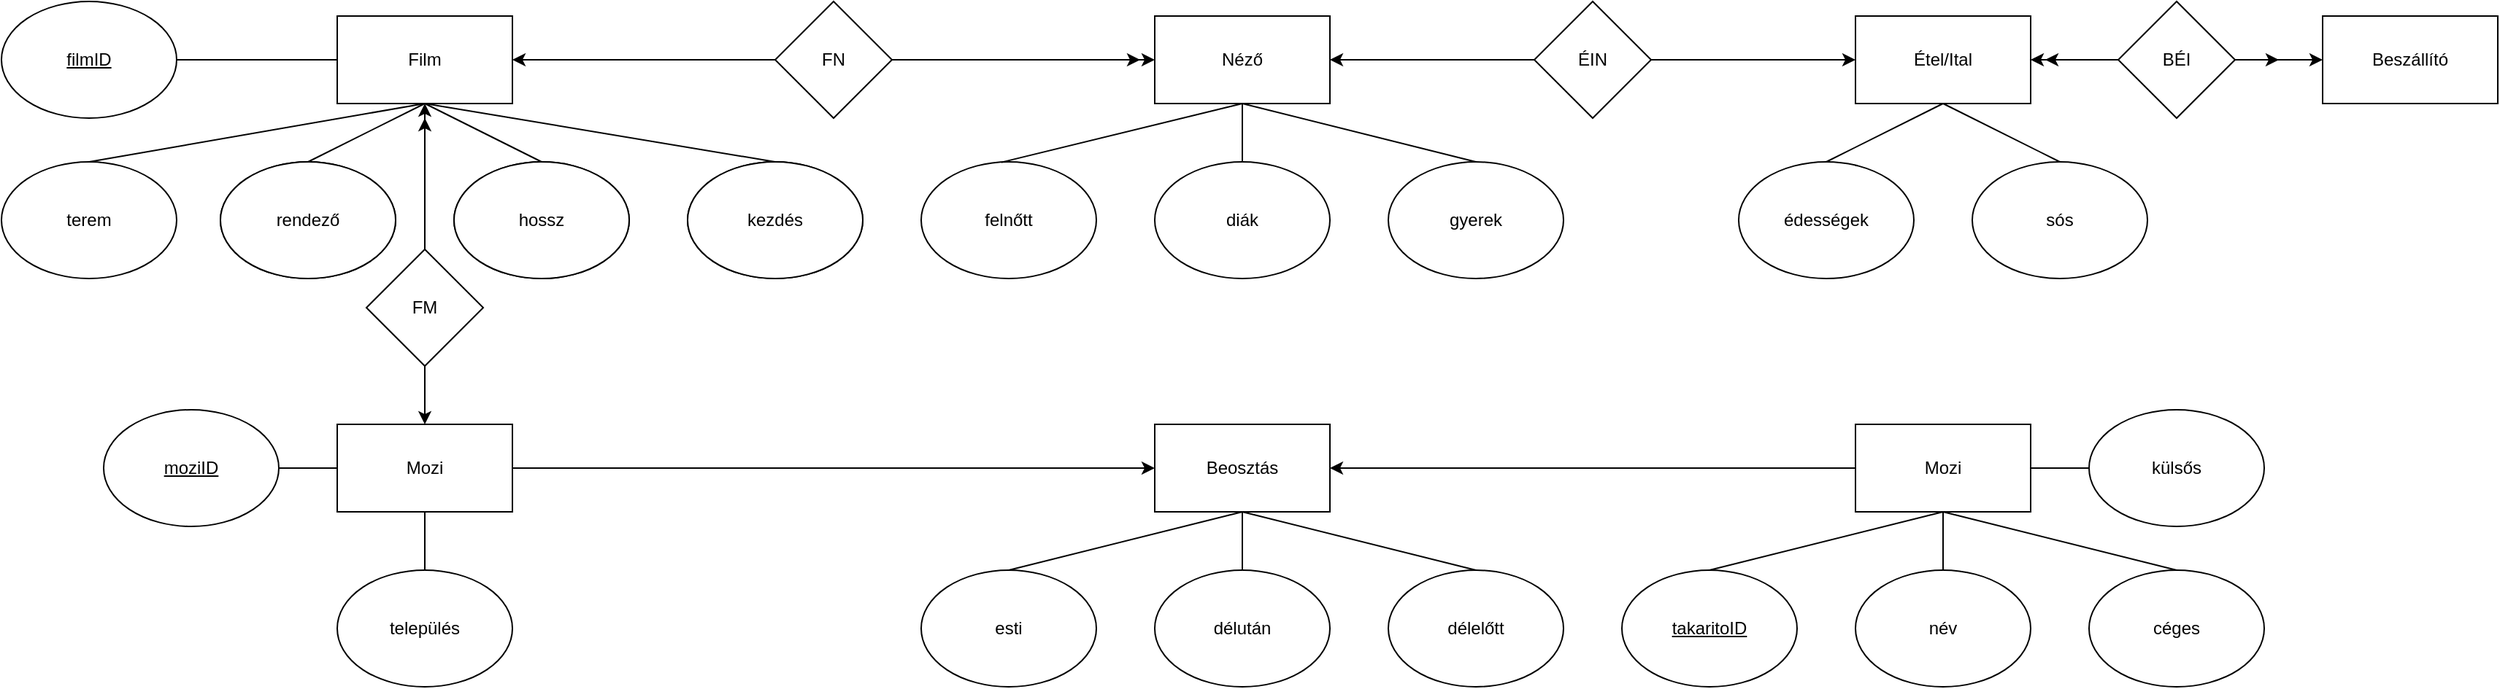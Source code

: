 <mxfile version="20.6.0" type="google"><diagram id="R2lEEEUBdFMjLlhIrx00" name="Page-1"><mxGraphModel dx="1822" dy="1162" grid="1" gridSize="10" guides="1" tooltips="1" connect="1" arrows="1" fold="1" page="0" pageScale="1" pageWidth="850" pageHeight="1100" math="0" shadow="0" extFonts="Permanent Marker^https://fonts.googleapis.com/css?family=Permanent+Marker"><root><mxCell id="0"/><mxCell id="1" parent="0"/><mxCell id="GmbiKIM-OKz6he_GJ_YW-1" value="Film" style="rounded=0;whiteSpace=wrap;html=1;" parent="1" vertex="1"><mxGeometry x="-120" width="120" height="60" as="geometry"/></mxCell><mxCell id="GmbiKIM-OKz6he_GJ_YW-2" value="Néző" style="rounded=0;whiteSpace=wrap;html=1;" parent="1" vertex="1"><mxGeometry x="440" width="120" height="60" as="geometry"/></mxCell><mxCell id="GmbiKIM-OKz6he_GJ_YW-3" value="Étel/Ital" style="rounded=0;whiteSpace=wrap;html=1;" parent="1" vertex="1"><mxGeometry x="920" width="120" height="60" as="geometry"/></mxCell><mxCell id="GmbiKIM-OKz6he_GJ_YW-5" value="Mozi" style="rounded=0;whiteSpace=wrap;html=1;" parent="1" vertex="1"><mxGeometry x="-120" y="280" width="120" height="60" as="geometry"/></mxCell><mxCell id="GmbiKIM-OKz6he_GJ_YW-6" value="Beszállító" style="rounded=0;whiteSpace=wrap;html=1;" parent="1" vertex="1"><mxGeometry x="1240" width="120" height="60" as="geometry"/></mxCell><mxCell id="GmbiKIM-OKz6he_GJ_YW-7" value="rendező" style="ellipse;whiteSpace=wrap;html=1;" parent="1" vertex="1"><mxGeometry x="-200" y="100" width="120" height="80" as="geometry"/></mxCell><mxCell id="GmbiKIM-OKz6he_GJ_YW-9" value="kezdés" style="ellipse;whiteSpace=wrap;html=1;" parent="1" vertex="1"><mxGeometry x="120" y="100" width="120" height="80" as="geometry"/></mxCell><mxCell id="GmbiKIM-OKz6he_GJ_YW-10" value="terem" style="ellipse;whiteSpace=wrap;html=1;" parent="1" vertex="1"><mxGeometry x="-350" y="100" width="120" height="80" as="geometry"/></mxCell><mxCell id="GmbiKIM-OKz6he_GJ_YW-11" value="hossz" style="ellipse;whiteSpace=wrap;html=1;" parent="1" vertex="1"><mxGeometry x="-40" y="100" width="120" height="80" as="geometry"/></mxCell><mxCell id="GmbiKIM-OKz6he_GJ_YW-12" value="diák" style="ellipse;whiteSpace=wrap;html=1;" parent="1" vertex="1"><mxGeometry x="440" y="100" width="120" height="80" as="geometry"/></mxCell><mxCell id="GmbiKIM-OKz6he_GJ_YW-13" value="felnőtt" style="ellipse;whiteSpace=wrap;html=1;" parent="1" vertex="1"><mxGeometry x="280" y="100" width="120" height="80" as="geometry"/></mxCell><mxCell id="GmbiKIM-OKz6he_GJ_YW-14" value="gyerek" style="ellipse;whiteSpace=wrap;html=1;" parent="1" vertex="1"><mxGeometry x="600" y="100" width="120" height="80" as="geometry"/></mxCell><mxCell id="GmbiKIM-OKz6he_GJ_YW-16" value="" style="endArrow=none;html=1;rounded=0;entryX=0.5;entryY=1;entryDx=0;entryDy=0;exitX=0.5;exitY=0;exitDx=0;exitDy=0;" parent="1" source="GmbiKIM-OKz6he_GJ_YW-10" target="GmbiKIM-OKz6he_GJ_YW-1" edge="1"><mxGeometry width="50" height="50" relative="1" as="geometry"><mxPoint x="210" y="170" as="sourcePoint"/><mxPoint x="260" y="120" as="targetPoint"/></mxGeometry></mxCell><mxCell id="GmbiKIM-OKz6he_GJ_YW-17" value="" style="endArrow=none;html=1;rounded=0;exitX=0.5;exitY=1;exitDx=0;exitDy=0;entryX=0.5;entryY=0;entryDx=0;entryDy=0;" parent="1" source="GmbiKIM-OKz6he_GJ_YW-1" target="GmbiKIM-OKz6he_GJ_YW-7" edge="1"><mxGeometry width="50" height="50" relative="1" as="geometry"><mxPoint x="210" y="170" as="sourcePoint"/><mxPoint x="260" y="120" as="targetPoint"/></mxGeometry></mxCell><mxCell id="GmbiKIM-OKz6he_GJ_YW-18" value="" style="endArrow=none;html=1;rounded=0;exitX=0.5;exitY=1;exitDx=0;exitDy=0;entryX=0.5;entryY=0;entryDx=0;entryDy=0;" parent="1" source="GmbiKIM-OKz6he_GJ_YW-1" target="GmbiKIM-OKz6he_GJ_YW-11" edge="1"><mxGeometry width="50" height="50" relative="1" as="geometry"><mxPoint x="210" y="170" as="sourcePoint"/><mxPoint x="260" y="120" as="targetPoint"/></mxGeometry></mxCell><mxCell id="GmbiKIM-OKz6he_GJ_YW-19" value="" style="endArrow=none;html=1;rounded=0;exitX=0.5;exitY=1;exitDx=0;exitDy=0;entryX=0.5;entryY=0;entryDx=0;entryDy=0;" parent="1" source="GmbiKIM-OKz6he_GJ_YW-1" target="GmbiKIM-OKz6he_GJ_YW-9" edge="1"><mxGeometry width="50" height="50" relative="1" as="geometry"><mxPoint x="210" y="170" as="sourcePoint"/><mxPoint x="260" y="120" as="targetPoint"/></mxGeometry></mxCell><mxCell id="GmbiKIM-OKz6he_GJ_YW-20" value="" style="endArrow=none;html=1;rounded=0;entryX=0.5;entryY=1;entryDx=0;entryDy=0;exitX=0.5;exitY=0;exitDx=0;exitDy=0;" parent="1" source="GmbiKIM-OKz6he_GJ_YW-12" target="GmbiKIM-OKz6he_GJ_YW-2" edge="1"><mxGeometry width="50" height="50" relative="1" as="geometry"><mxPoint x="350" y="140" as="sourcePoint"/><mxPoint x="400" y="90" as="targetPoint"/></mxGeometry></mxCell><mxCell id="GmbiKIM-OKz6he_GJ_YW-21" value="" style="endArrow=none;html=1;rounded=0;exitX=0.458;exitY=0.004;exitDx=0;exitDy=0;exitPerimeter=0;entryX=0.5;entryY=1;entryDx=0;entryDy=0;" parent="1" source="GmbiKIM-OKz6he_GJ_YW-13" target="GmbiKIM-OKz6he_GJ_YW-2" edge="1"><mxGeometry width="50" height="50" relative="1" as="geometry"><mxPoint x="350" y="140" as="sourcePoint"/><mxPoint x="400" y="90" as="targetPoint"/></mxGeometry></mxCell><mxCell id="GmbiKIM-OKz6he_GJ_YW-22" value="" style="endArrow=none;html=1;rounded=0;exitX=0.5;exitY=0;exitDx=0;exitDy=0;entryX=0.5;entryY=1;entryDx=0;entryDy=0;" parent="1" source="GmbiKIM-OKz6he_GJ_YW-14" target="GmbiKIM-OKz6he_GJ_YW-2" edge="1"><mxGeometry width="50" height="50" relative="1" as="geometry"><mxPoint x="350" y="140" as="sourcePoint"/><mxPoint x="400" y="90" as="targetPoint"/></mxGeometry></mxCell><mxCell id="GmbiKIM-OKz6he_GJ_YW-23" value="FN" style="rhombus;whiteSpace=wrap;html=1;" parent="1" vertex="1"><mxGeometry x="180" y="-10" width="80" height="80" as="geometry"/></mxCell><mxCell id="GmbiKIM-OKz6he_GJ_YW-25" value="" style="endArrow=classic;html=1;rounded=0;exitX=0;exitY=0.5;exitDx=0;exitDy=0;" parent="1" source="GmbiKIM-OKz6he_GJ_YW-23" target="GmbiKIM-OKz6he_GJ_YW-1" edge="1"><mxGeometry width="50" height="50" relative="1" as="geometry"><mxPoint x="350" y="140" as="sourcePoint"/><mxPoint x="400" y="90" as="targetPoint"/></mxGeometry></mxCell><mxCell id="GmbiKIM-OKz6he_GJ_YW-26" value="" style="endArrow=classic;html=1;rounded=0;exitX=1;exitY=0.5;exitDx=0;exitDy=0;entryX=0;entryY=0.5;entryDx=0;entryDy=0;" parent="1" source="GmbiKIM-OKz6he_GJ_YW-23" target="GmbiKIM-OKz6he_GJ_YW-2" edge="1"><mxGeometry width="50" height="50" relative="1" as="geometry"><mxPoint x="350" y="140" as="sourcePoint"/><mxPoint x="400" y="90" as="targetPoint"/></mxGeometry></mxCell><mxCell id="GmbiKIM-OKz6he_GJ_YW-27" value="" style="endArrow=classic;html=1;rounded=0;exitX=1;exitY=0.5;exitDx=0;exitDy=0;" parent="1" source="GmbiKIM-OKz6he_GJ_YW-23" edge="1"><mxGeometry width="50" height="50" relative="1" as="geometry"><mxPoint x="350" y="140" as="sourcePoint"/><mxPoint x="430" y="30" as="targetPoint"/></mxGeometry></mxCell><mxCell id="GmbiKIM-OKz6he_GJ_YW-29" value="sós" style="ellipse;whiteSpace=wrap;html=1;" parent="1" vertex="1"><mxGeometry x="1000" y="100" width="120" height="80" as="geometry"/></mxCell><mxCell id="GmbiKIM-OKz6he_GJ_YW-30" value="édességek" style="ellipse;whiteSpace=wrap;html=1;" parent="1" vertex="1"><mxGeometry x="840" y="100" width="120" height="80" as="geometry"/></mxCell><mxCell id="GmbiKIM-OKz6he_GJ_YW-31" value="délelőtt" style="ellipse;whiteSpace=wrap;html=1;" parent="1" vertex="1"><mxGeometry x="600" y="380" width="120" height="80" as="geometry"/></mxCell><mxCell id="GmbiKIM-OKz6he_GJ_YW-32" value="délután" style="ellipse;whiteSpace=wrap;html=1;" parent="1" vertex="1"><mxGeometry x="440" y="380" width="120" height="80" as="geometry"/></mxCell><mxCell id="GmbiKIM-OKz6he_GJ_YW-33" value="Beosztás" style="rounded=0;whiteSpace=wrap;html=1;" parent="1" vertex="1"><mxGeometry x="440" y="280" width="120" height="60" as="geometry"/></mxCell><mxCell id="GmbiKIM-OKz6he_GJ_YW-34" value="esti" style="ellipse;whiteSpace=wrap;html=1;" parent="1" vertex="1"><mxGeometry x="280" y="380" width="120" height="80" as="geometry"/></mxCell><mxCell id="GmbiKIM-OKz6he_GJ_YW-35" value="" style="endArrow=none;html=1;rounded=0;entryX=0.5;entryY=1;entryDx=0;entryDy=0;exitX=0.5;exitY=0;exitDx=0;exitDy=0;" parent="1" source="GmbiKIM-OKz6he_GJ_YW-30" target="GmbiKIM-OKz6he_GJ_YW-3" edge="1"><mxGeometry width="50" height="50" relative="1" as="geometry"><mxPoint x="740" y="180" as="sourcePoint"/><mxPoint x="790" y="130" as="targetPoint"/></mxGeometry></mxCell><mxCell id="GmbiKIM-OKz6he_GJ_YW-36" value="" style="endArrow=none;html=1;rounded=0;entryX=0.5;entryY=1;entryDx=0;entryDy=0;exitX=0.5;exitY=0;exitDx=0;exitDy=0;" parent="1" source="GmbiKIM-OKz6he_GJ_YW-29" target="GmbiKIM-OKz6he_GJ_YW-3" edge="1"><mxGeometry width="50" height="50" relative="1" as="geometry"><mxPoint x="740" y="180" as="sourcePoint"/><mxPoint x="790" y="130" as="targetPoint"/></mxGeometry></mxCell><mxCell id="GmbiKIM-OKz6he_GJ_YW-37" value="BÉI" style="rhombus;whiteSpace=wrap;html=1;direction=south;" parent="1" vertex="1"><mxGeometry x="1100" y="-10" width="80" height="80" as="geometry"/></mxCell><mxCell id="GmbiKIM-OKz6he_GJ_YW-38" value="" style="endArrow=classic;html=1;rounded=0;exitX=0.5;exitY=1;exitDx=0;exitDy=0;entryX=1;entryY=0.5;entryDx=0;entryDy=0;" parent="1" source="GmbiKIM-OKz6he_GJ_YW-37" target="GmbiKIM-OKz6he_GJ_YW-3" edge="1"><mxGeometry width="50" height="50" relative="1" as="geometry"><mxPoint x="760" y="20" as="sourcePoint"/><mxPoint x="810" y="-30" as="targetPoint"/></mxGeometry></mxCell><mxCell id="GmbiKIM-OKz6he_GJ_YW-40" value="" style="endArrow=classic;html=1;rounded=0;exitX=0.5;exitY=1;exitDx=0;exitDy=0;" parent="1" source="GmbiKIM-OKz6he_GJ_YW-37" edge="1"><mxGeometry width="50" height="50" relative="1" as="geometry"><mxPoint x="760" y="20" as="sourcePoint"/><mxPoint x="1050" y="30" as="targetPoint"/></mxGeometry></mxCell><mxCell id="GmbiKIM-OKz6he_GJ_YW-41" value="" style="endArrow=classic;html=1;rounded=0;exitX=0.5;exitY=0;exitDx=0;exitDy=0;entryX=0;entryY=0.5;entryDx=0;entryDy=0;" parent="1" source="GmbiKIM-OKz6he_GJ_YW-37" target="GmbiKIM-OKz6he_GJ_YW-6" edge="1"><mxGeometry width="50" height="50" relative="1" as="geometry"><mxPoint x="760" y="20" as="sourcePoint"/><mxPoint x="810" y="-30" as="targetPoint"/></mxGeometry></mxCell><mxCell id="GmbiKIM-OKz6he_GJ_YW-43" value="" style="endArrow=classic;html=1;rounded=0;exitX=0.5;exitY=0;exitDx=0;exitDy=0;" parent="1" source="GmbiKIM-OKz6he_GJ_YW-37" edge="1"><mxGeometry width="50" height="50" relative="1" as="geometry"><mxPoint x="980" y="-120" as="sourcePoint"/><mxPoint x="1210" y="30" as="targetPoint"/></mxGeometry></mxCell><mxCell id="GmbiKIM-OKz6he_GJ_YW-44" value="ÉIN" style="rhombus;whiteSpace=wrap;html=1;" parent="1" vertex="1"><mxGeometry x="700" y="-10" width="80" height="80" as="geometry"/></mxCell><mxCell id="GmbiKIM-OKz6he_GJ_YW-45" value="" style="endArrow=classic;html=1;rounded=0;exitX=0;exitY=0.5;exitDx=0;exitDy=0;entryX=1;entryY=0.5;entryDx=0;entryDy=0;" parent="1" source="GmbiKIM-OKz6he_GJ_YW-44" target="GmbiKIM-OKz6he_GJ_YW-2" edge="1"><mxGeometry width="50" height="50" relative="1" as="geometry"><mxPoint x="620" y="120" as="sourcePoint"/><mxPoint x="670" y="70" as="targetPoint"/></mxGeometry></mxCell><mxCell id="GmbiKIM-OKz6he_GJ_YW-46" value="" style="endArrow=classic;html=1;rounded=0;exitX=1;exitY=0.5;exitDx=0;exitDy=0;entryX=0;entryY=0.5;entryDx=0;entryDy=0;" parent="1" source="GmbiKIM-OKz6he_GJ_YW-44" target="GmbiKIM-OKz6he_GJ_YW-3" edge="1"><mxGeometry width="50" height="50" relative="1" as="geometry"><mxPoint x="620" y="120" as="sourcePoint"/><mxPoint x="670" y="70" as="targetPoint"/></mxGeometry></mxCell><mxCell id="GmbiKIM-OKz6he_GJ_YW-47" value="" style="endArrow=classic;html=1;rounded=0;exitX=1;exitY=0.5;exitDx=0;exitDy=0;entryX=0;entryY=0.5;entryDx=0;entryDy=0;" parent="1" source="GmbiKIM-OKz6he_GJ_YW-5" target="GmbiKIM-OKz6he_GJ_YW-33" edge="1"><mxGeometry width="50" height="50" relative="1" as="geometry"><mxPoint x="130" y="340" as="sourcePoint"/><mxPoint x="180" y="290" as="targetPoint"/></mxGeometry></mxCell><mxCell id="GmbiKIM-OKz6he_GJ_YW-48" value="" style="endArrow=none;html=1;rounded=0;exitX=0.5;exitY=0;exitDx=0;exitDy=0;entryX=0.5;entryY=1;entryDx=0;entryDy=0;" parent="1" source="GmbiKIM-OKz6he_GJ_YW-34" target="GmbiKIM-OKz6he_GJ_YW-33" edge="1"><mxGeometry width="50" height="50" relative="1" as="geometry"><mxPoint x="344.96" y="110.32" as="sourcePoint"/><mxPoint x="510" y="70" as="targetPoint"/></mxGeometry></mxCell><mxCell id="GmbiKIM-OKz6he_GJ_YW-49" value="" style="endArrow=none;html=1;rounded=0;entryX=0.5;entryY=0;entryDx=0;entryDy=0;exitX=0.5;exitY=1;exitDx=0;exitDy=0;" parent="1" source="GmbiKIM-OKz6he_GJ_YW-33" target="GmbiKIM-OKz6he_GJ_YW-32" edge="1"><mxGeometry width="50" height="50" relative="1" as="geometry"><mxPoint x="500" y="340" as="sourcePoint"/><mxPoint x="510" y="70" as="targetPoint"/></mxGeometry></mxCell><mxCell id="GmbiKIM-OKz6he_GJ_YW-50" value="" style="endArrow=none;html=1;rounded=0;exitX=0.5;exitY=0;exitDx=0;exitDy=0;" parent="1" source="GmbiKIM-OKz6he_GJ_YW-31" edge="1"><mxGeometry width="50" height="50" relative="1" as="geometry"><mxPoint x="350" y="400" as="sourcePoint"/><mxPoint x="500" y="340" as="targetPoint"/></mxGeometry></mxCell><mxCell id="GmbiKIM-OKz6he_GJ_YW-53" value="" style="endArrow=none;html=1;rounded=0;exitX=0.5;exitY=1;exitDx=0;exitDy=0;entryX=0.5;entryY=0;entryDx=0;entryDy=0;" parent="1" source="GmbiKIM-OKz6he_GJ_YW-5" edge="1"><mxGeometry width="50" height="50" relative="1" as="geometry"><mxPoint x="120" y="360" as="sourcePoint"/><mxPoint x="-60" y="380" as="targetPoint"/></mxGeometry></mxCell><mxCell id="pQG9XTfNGzAp_WB72U1G-1" value="település" style="ellipse;whiteSpace=wrap;html=1;" parent="1" vertex="1"><mxGeometry x="-120" y="380" width="120" height="80" as="geometry"/></mxCell><mxCell id="M3wlbui_ztpw31TI4QlS-2" value="&lt;u&gt;moziID&lt;/u&gt;" style="ellipse;whiteSpace=wrap;html=1;" parent="1" vertex="1"><mxGeometry x="-280" y="270" width="120" height="80" as="geometry"/></mxCell><mxCell id="M3wlbui_ztpw31TI4QlS-3" value="&lt;u&gt;filmID&lt;/u&gt;" style="ellipse;whiteSpace=wrap;html=1;" parent="1" vertex="1"><mxGeometry x="-350" y="-10" width="120" height="80" as="geometry"/></mxCell><mxCell id="M3wlbui_ztpw31TI4QlS-5" value="rendező" style="ellipse;whiteSpace=wrap;html=1;" parent="1" vertex="1"><mxGeometry x="-200" y="100" width="120" height="80" as="geometry"/></mxCell><mxCell id="M3wlbui_ztpw31TI4QlS-6" value="hossz" style="ellipse;whiteSpace=wrap;html=1;" parent="1" vertex="1"><mxGeometry x="-40" y="100" width="120" height="80" as="geometry"/></mxCell><mxCell id="M3wlbui_ztpw31TI4QlS-7" value="kezdés" style="ellipse;whiteSpace=wrap;html=1;" parent="1" vertex="1"><mxGeometry x="120" y="100" width="120" height="80" as="geometry"/></mxCell><mxCell id="PdJwzc5391kBxFgGKONV-1" value="Mozi" style="rounded=0;whiteSpace=wrap;html=1;" parent="1" vertex="1"><mxGeometry x="920" y="280" width="120" height="60" as="geometry"/></mxCell><mxCell id="PdJwzc5391kBxFgGKONV-2" value="&lt;u&gt;takaritoID&lt;/u&gt;" style="ellipse;whiteSpace=wrap;html=1;horizontal=1;verticalAlign=middle;labelBackgroundColor=none;labelBorderColor=none;strokeColor=#000000;" parent="1" vertex="1"><mxGeometry x="760" y="380" width="120" height="80" as="geometry"/></mxCell><mxCell id="PdJwzc5391kBxFgGKONV-3" value="" style="endArrow=none;html=1;rounded=0;exitX=0.5;exitY=0;exitDx=0;exitDy=0;entryX=0.5;entryY=1;entryDx=0;entryDy=0;" parent="1" source="PdJwzc5391kBxFgGKONV-2" target="PdJwzc5391kBxFgGKONV-1" edge="1"><mxGeometry width="50" height="50" relative="1" as="geometry"><mxPoint x="980" y="290" as="sourcePoint"/><mxPoint x="1030" y="240" as="targetPoint"/></mxGeometry></mxCell><mxCell id="PdJwzc5391kBxFgGKONV-5" value="" style="endArrow=none;html=1;rounded=0;exitX=0;exitY=0.5;exitDx=0;exitDy=0;entryX=1;entryY=0.5;entryDx=0;entryDy=0;" parent="1" source="GmbiKIM-OKz6he_GJ_YW-5" target="M3wlbui_ztpw31TI4QlS-2" edge="1"><mxGeometry width="50" height="50" relative="1" as="geometry"><mxPoint x="290" y="150" as="sourcePoint"/><mxPoint x="340" y="100" as="targetPoint"/></mxGeometry></mxCell><mxCell id="PdJwzc5391kBxFgGKONV-6" value="" style="endArrow=none;html=1;rounded=0;exitX=0.5;exitY=1;exitDx=0;exitDy=0;entryX=0.5;entryY=0;entryDx=0;entryDy=0;" parent="1" source="GmbiKIM-OKz6he_GJ_YW-5" target="pQG9XTfNGzAp_WB72U1G-1" edge="1"><mxGeometry width="50" height="50" relative="1" as="geometry"><mxPoint x="290" y="150" as="sourcePoint"/><mxPoint x="340" y="100" as="targetPoint"/></mxGeometry></mxCell><mxCell id="PdJwzc5391kBxFgGKONV-7" value="" style="endArrow=none;html=1;rounded=0;exitX=0;exitY=0.5;exitDx=0;exitDy=0;entryX=1;entryY=0.5;entryDx=0;entryDy=0;" parent="1" source="GmbiKIM-OKz6he_GJ_YW-1" target="M3wlbui_ztpw31TI4QlS-3" edge="1"><mxGeometry width="50" height="50" relative="1" as="geometry"><mxPoint x="230" y="210" as="sourcePoint"/><mxPoint x="280" y="160" as="targetPoint"/></mxGeometry></mxCell><mxCell id="PdJwzc5391kBxFgGKONV-9" value="" style="endArrow=classic;html=1;rounded=0;exitX=0;exitY=0.5;exitDx=0;exitDy=0;entryX=1;entryY=0.5;entryDx=0;entryDy=0;" parent="1" source="PdJwzc5391kBxFgGKONV-1" target="GmbiKIM-OKz6he_GJ_YW-33" edge="1"><mxGeometry width="50" height="50" relative="1" as="geometry"><mxPoint x="680" y="210" as="sourcePoint"/><mxPoint x="730" y="160" as="targetPoint"/></mxGeometry></mxCell><mxCell id="PdJwzc5391kBxFgGKONV-10" value="név" style="ellipse;whiteSpace=wrap;html=1;" parent="1" vertex="1"><mxGeometry x="920" y="380" width="120" height="80" as="geometry"/></mxCell><mxCell id="PdJwzc5391kBxFgGKONV-11" value="" style="endArrow=none;html=1;rounded=0;exitX=0.5;exitY=1;exitDx=0;exitDy=0;entryX=0.5;entryY=0;entryDx=0;entryDy=0;" parent="1" source="PdJwzc5391kBxFgGKONV-1" target="PdJwzc5391kBxFgGKONV-10" edge="1"><mxGeometry width="50" height="50" relative="1" as="geometry"><mxPoint x="710" y="320" as="sourcePoint"/><mxPoint x="760" y="270" as="targetPoint"/></mxGeometry></mxCell><mxCell id="PdJwzc5391kBxFgGKONV-12" value="külsős" style="ellipse;whiteSpace=wrap;html=1;direction=east;" parent="1" vertex="1"><mxGeometry x="1080" y="270" width="120" height="80" as="geometry"/></mxCell><mxCell id="PdJwzc5391kBxFgGKONV-13" value="céges" style="ellipse;whiteSpace=wrap;html=1;" parent="1" vertex="1"><mxGeometry x="1080" y="380" width="120" height="80" as="geometry"/></mxCell><mxCell id="PdJwzc5391kBxFgGKONV-14" value="" style="endArrow=none;html=1;rounded=0;exitX=1;exitY=0.5;exitDx=0;exitDy=0;entryX=0;entryY=0.5;entryDx=0;entryDy=0;" parent="1" source="PdJwzc5391kBxFgGKONV-1" target="PdJwzc5391kBxFgGKONV-12" edge="1"><mxGeometry width="50" height="50" relative="1" as="geometry"><mxPoint x="860" y="310" as="sourcePoint"/><mxPoint x="910" y="260" as="targetPoint"/></mxGeometry></mxCell><mxCell id="PdJwzc5391kBxFgGKONV-15" value="" style="endArrow=none;html=1;rounded=0;exitX=0.5;exitY=1;exitDx=0;exitDy=0;entryX=0.5;entryY=0;entryDx=0;entryDy=0;" parent="1" source="PdJwzc5391kBxFgGKONV-1" target="PdJwzc5391kBxFgGKONV-13" edge="1"><mxGeometry width="50" height="50" relative="1" as="geometry"><mxPoint x="860" y="310" as="sourcePoint"/><mxPoint x="910" y="260" as="targetPoint"/></mxGeometry></mxCell><mxCell id="PdJwzc5391kBxFgGKONV-17" value="FM" style="rhombus;whiteSpace=wrap;html=1;" parent="1" vertex="1"><mxGeometry x="-100" y="160" width="80" height="80" as="geometry"/></mxCell><mxCell id="PdJwzc5391kBxFgGKONV-18" value="" style="endArrow=classic;html=1;rounded=0;exitX=0.5;exitY=0;exitDx=0;exitDy=0;entryX=0.5;entryY=1;entryDx=0;entryDy=0;" parent="1" source="PdJwzc5391kBxFgGKONV-17" target="GmbiKIM-OKz6he_GJ_YW-1" edge="1"><mxGeometry width="50" height="50" relative="1" as="geometry"><mxPoint x="270" y="290" as="sourcePoint"/><mxPoint x="320" y="240" as="targetPoint"/></mxGeometry></mxCell><mxCell id="PdJwzc5391kBxFgGKONV-19" value="" style="endArrow=classic;html=1;rounded=0;exitX=0.5;exitY=1;exitDx=0;exitDy=0;entryX=0.5;entryY=0;entryDx=0;entryDy=0;" parent="1" source="PdJwzc5391kBxFgGKONV-17" target="GmbiKIM-OKz6he_GJ_YW-5" edge="1"><mxGeometry width="50" height="50" relative="1" as="geometry"><mxPoint x="270" y="290" as="sourcePoint"/><mxPoint x="320" y="240" as="targetPoint"/></mxGeometry></mxCell><mxCell id="PdJwzc5391kBxFgGKONV-20" value="" style="endArrow=classic;html=1;rounded=0;exitX=0.5;exitY=0;exitDx=0;exitDy=0;" parent="1" source="PdJwzc5391kBxFgGKONV-17" edge="1"><mxGeometry width="50" height="50" relative="1" as="geometry"><mxPoint x="350" y="280" as="sourcePoint"/><mxPoint x="-60" y="70" as="targetPoint"/></mxGeometry></mxCell></root></mxGraphModel></diagram></mxfile>